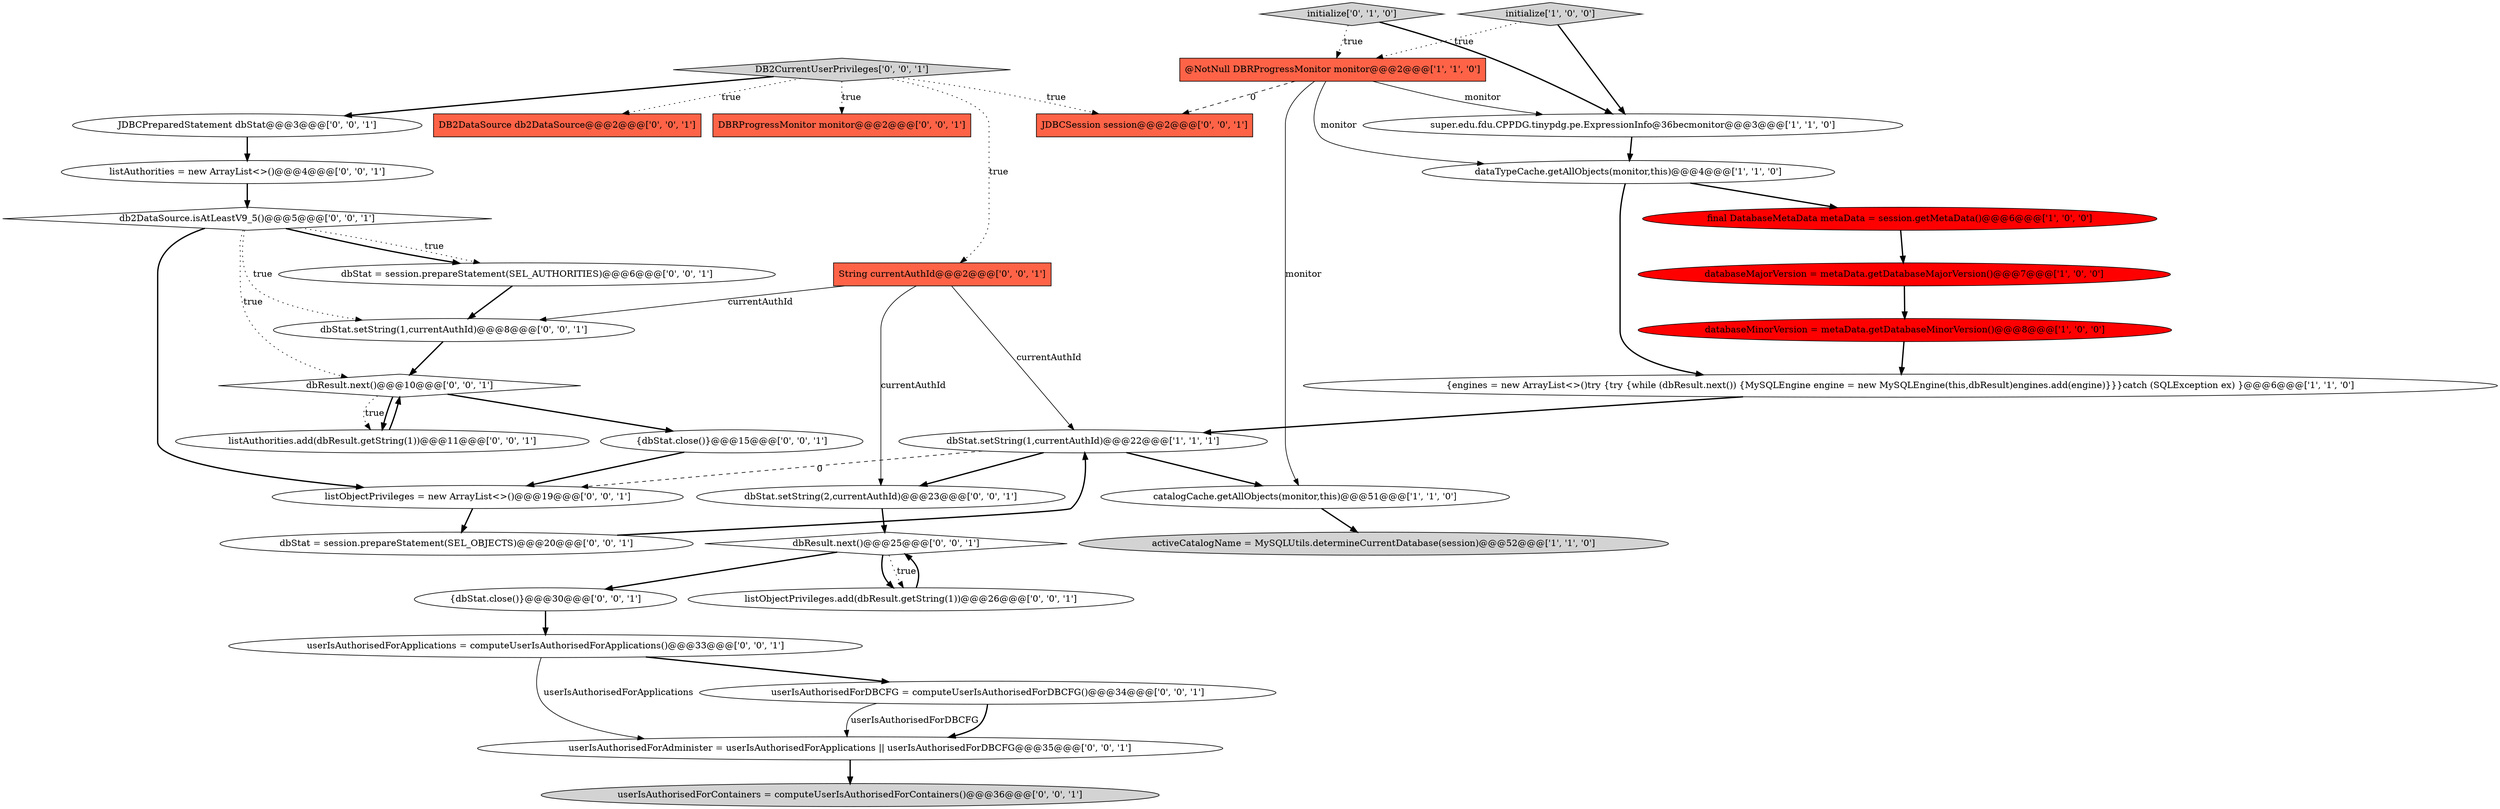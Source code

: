 digraph {
9 [style = filled, label = "@NotNull DBRProgressMonitor monitor@@@2@@@['1', '1', '0']", fillcolor = tomato, shape = box image = "AAA0AAABBB1BBB"];
22 [style = filled, label = "listAuthorities = new ArrayList<>()@@@4@@@['0', '0', '1']", fillcolor = white, shape = ellipse image = "AAA0AAABBB3BBB"];
25 [style = filled, label = "dbStat.setString(2,currentAuthId)@@@23@@@['0', '0', '1']", fillcolor = white, shape = ellipse image = "AAA0AAABBB3BBB"];
30 [style = filled, label = "{dbStat.close()}@@@30@@@['0', '0', '1']", fillcolor = white, shape = ellipse image = "AAA0AAABBB3BBB"];
24 [style = filled, label = "listObjectPrivileges = new ArrayList<>()@@@19@@@['0', '0', '1']", fillcolor = white, shape = ellipse image = "AAA0AAABBB3BBB"];
13 [style = filled, label = "dbResult.next()@@@10@@@['0', '0', '1']", fillcolor = white, shape = diamond image = "AAA0AAABBB3BBB"];
7 [style = filled, label = "{engines = new ArrayList<>()try {try {while (dbResult.next()) {MySQLEngine engine = new MySQLEngine(this,dbResult)engines.add(engine)}}}catch (SQLException ex) }@@@6@@@['1', '1', '0']", fillcolor = white, shape = ellipse image = "AAA0AAABBB1BBB"];
23 [style = filled, label = "JDBCPreparedStatement dbStat@@@3@@@['0', '0', '1']", fillcolor = white, shape = ellipse image = "AAA0AAABBB3BBB"];
5 [style = filled, label = "catalogCache.getAllObjects(monitor,this)@@@51@@@['1', '1', '0']", fillcolor = white, shape = ellipse image = "AAA0AAABBB1BBB"];
11 [style = filled, label = "initialize['0', '1', '0']", fillcolor = lightgray, shape = diamond image = "AAA0AAABBB2BBB"];
33 [style = filled, label = "db2DataSource.isAtLeastV9_5()@@@5@@@['0', '0', '1']", fillcolor = white, shape = diamond image = "AAA0AAABBB3BBB"];
18 [style = filled, label = "listAuthorities.add(dbResult.getString(1))@@@11@@@['0', '0', '1']", fillcolor = white, shape = ellipse image = "AAA0AAABBB3BBB"];
31 [style = filled, label = "dbResult.next()@@@25@@@['0', '0', '1']", fillcolor = white, shape = diamond image = "AAA0AAABBB3BBB"];
20 [style = filled, label = "DB2DataSource db2DataSource@@@2@@@['0', '0', '1']", fillcolor = tomato, shape = box image = "AAA0AAABBB3BBB"];
32 [style = filled, label = "dbStat.setString(1,currentAuthId)@@@8@@@['0', '0', '1']", fillcolor = white, shape = ellipse image = "AAA0AAABBB3BBB"];
29 [style = filled, label = "{dbStat.close()}@@@15@@@['0', '0', '1']", fillcolor = white, shape = ellipse image = "AAA0AAABBB3BBB"];
21 [style = filled, label = "userIsAuthorisedForAdminister = userIsAuthorisedForApplications || userIsAuthorisedForDBCFG@@@35@@@['0', '0', '1']", fillcolor = white, shape = ellipse image = "AAA0AAABBB3BBB"];
15 [style = filled, label = "DBRProgressMonitor monitor@@@2@@@['0', '0', '1']", fillcolor = tomato, shape = box image = "AAA0AAABBB3BBB"];
6 [style = filled, label = "initialize['1', '0', '0']", fillcolor = lightgray, shape = diamond image = "AAA0AAABBB1BBB"];
8 [style = filled, label = "activeCatalogName = MySQLUtils.determineCurrentDatabase(session)@@@52@@@['1', '1', '0']", fillcolor = lightgray, shape = ellipse image = "AAA0AAABBB1BBB"];
12 [style = filled, label = "dbStat = session.prepareStatement(SEL_OBJECTS)@@@20@@@['0', '0', '1']", fillcolor = white, shape = ellipse image = "AAA0AAABBB3BBB"];
16 [style = filled, label = "listObjectPrivileges.add(dbResult.getString(1))@@@26@@@['0', '0', '1']", fillcolor = white, shape = ellipse image = "AAA0AAABBB3BBB"];
26 [style = filled, label = "userIsAuthorisedForContainers = computeUserIsAuthorisedForContainers()@@@36@@@['0', '0', '1']", fillcolor = lightgray, shape = ellipse image = "AAA0AAABBB3BBB"];
4 [style = filled, label = "databaseMinorVersion = metaData.getDatabaseMinorVersion()@@@8@@@['1', '0', '0']", fillcolor = red, shape = ellipse image = "AAA1AAABBB1BBB"];
1 [style = filled, label = "final DatabaseMetaData metaData = session.getMetaData()@@@6@@@['1', '0', '0']", fillcolor = red, shape = ellipse image = "AAA1AAABBB1BBB"];
14 [style = filled, label = "userIsAuthorisedForApplications = computeUserIsAuthorisedForApplications()@@@33@@@['0', '0', '1']", fillcolor = white, shape = ellipse image = "AAA0AAABBB3BBB"];
10 [style = filled, label = "databaseMajorVersion = metaData.getDatabaseMajorVersion()@@@7@@@['1', '0', '0']", fillcolor = red, shape = ellipse image = "AAA1AAABBB1BBB"];
17 [style = filled, label = "userIsAuthorisedForDBCFG = computeUserIsAuthorisedForDBCFG()@@@34@@@['0', '0', '1']", fillcolor = white, shape = ellipse image = "AAA0AAABBB3BBB"];
19 [style = filled, label = "String currentAuthId@@@2@@@['0', '0', '1']", fillcolor = tomato, shape = box image = "AAA0AAABBB3BBB"];
0 [style = filled, label = "dataTypeCache.getAllObjects(monitor,this)@@@4@@@['1', '1', '0']", fillcolor = white, shape = ellipse image = "AAA0AAABBB1BBB"];
2 [style = filled, label = "dbStat.setString(1,currentAuthId)@@@22@@@['1', '1', '1']", fillcolor = white, shape = ellipse image = "AAA0AAABBB1BBB"];
27 [style = filled, label = "dbStat = session.prepareStatement(SEL_AUTHORITIES)@@@6@@@['0', '0', '1']", fillcolor = white, shape = ellipse image = "AAA0AAABBB3BBB"];
34 [style = filled, label = "JDBCSession session@@@2@@@['0', '0', '1']", fillcolor = tomato, shape = box image = "AAA0AAABBB3BBB"];
28 [style = filled, label = "DB2CurrentUserPrivileges['0', '0', '1']", fillcolor = lightgray, shape = diamond image = "AAA0AAABBB3BBB"];
3 [style = filled, label = "super.edu.fdu.CPPDG.tinypdg.pe.ExpressionInfo@36becmonitor@@@3@@@['1', '1', '0']", fillcolor = white, shape = ellipse image = "AAA0AAABBB1BBB"];
6->3 [style = bold, label=""];
5->8 [style = bold, label=""];
24->12 [style = bold, label=""];
22->33 [style = bold, label=""];
27->32 [style = bold, label=""];
33->13 [style = dotted, label="true"];
13->18 [style = dotted, label="true"];
31->16 [style = bold, label=""];
33->32 [style = dotted, label="true"];
28->20 [style = dotted, label="true"];
28->15 [style = dotted, label="true"];
9->3 [style = solid, label="monitor"];
14->17 [style = bold, label=""];
11->9 [style = dotted, label="true"];
28->19 [style = dotted, label="true"];
9->5 [style = solid, label="monitor"];
31->16 [style = dotted, label="true"];
19->2 [style = solid, label="currentAuthId"];
14->21 [style = solid, label="userIsAuthorisedForApplications"];
33->27 [style = bold, label=""];
4->7 [style = bold, label=""];
3->0 [style = bold, label=""];
9->34 [style = dashed, label="0"];
0->7 [style = bold, label=""];
25->31 [style = bold, label=""];
9->0 [style = solid, label="monitor"];
21->26 [style = bold, label=""];
13->29 [style = bold, label=""];
19->25 [style = solid, label="currentAuthId"];
12->2 [style = bold, label=""];
19->32 [style = solid, label="currentAuthId"];
23->22 [style = bold, label=""];
6->9 [style = dotted, label="true"];
11->3 [style = bold, label=""];
28->23 [style = bold, label=""];
7->2 [style = bold, label=""];
0->1 [style = bold, label=""];
33->24 [style = bold, label=""];
16->31 [style = bold, label=""];
31->30 [style = bold, label=""];
18->13 [style = bold, label=""];
10->4 [style = bold, label=""];
30->14 [style = bold, label=""];
2->24 [style = dashed, label="0"];
17->21 [style = solid, label="userIsAuthorisedForDBCFG"];
32->13 [style = bold, label=""];
29->24 [style = bold, label=""];
1->10 [style = bold, label=""];
2->25 [style = bold, label=""];
33->27 [style = dotted, label="true"];
17->21 [style = bold, label=""];
28->34 [style = dotted, label="true"];
13->18 [style = bold, label=""];
2->5 [style = bold, label=""];
}
